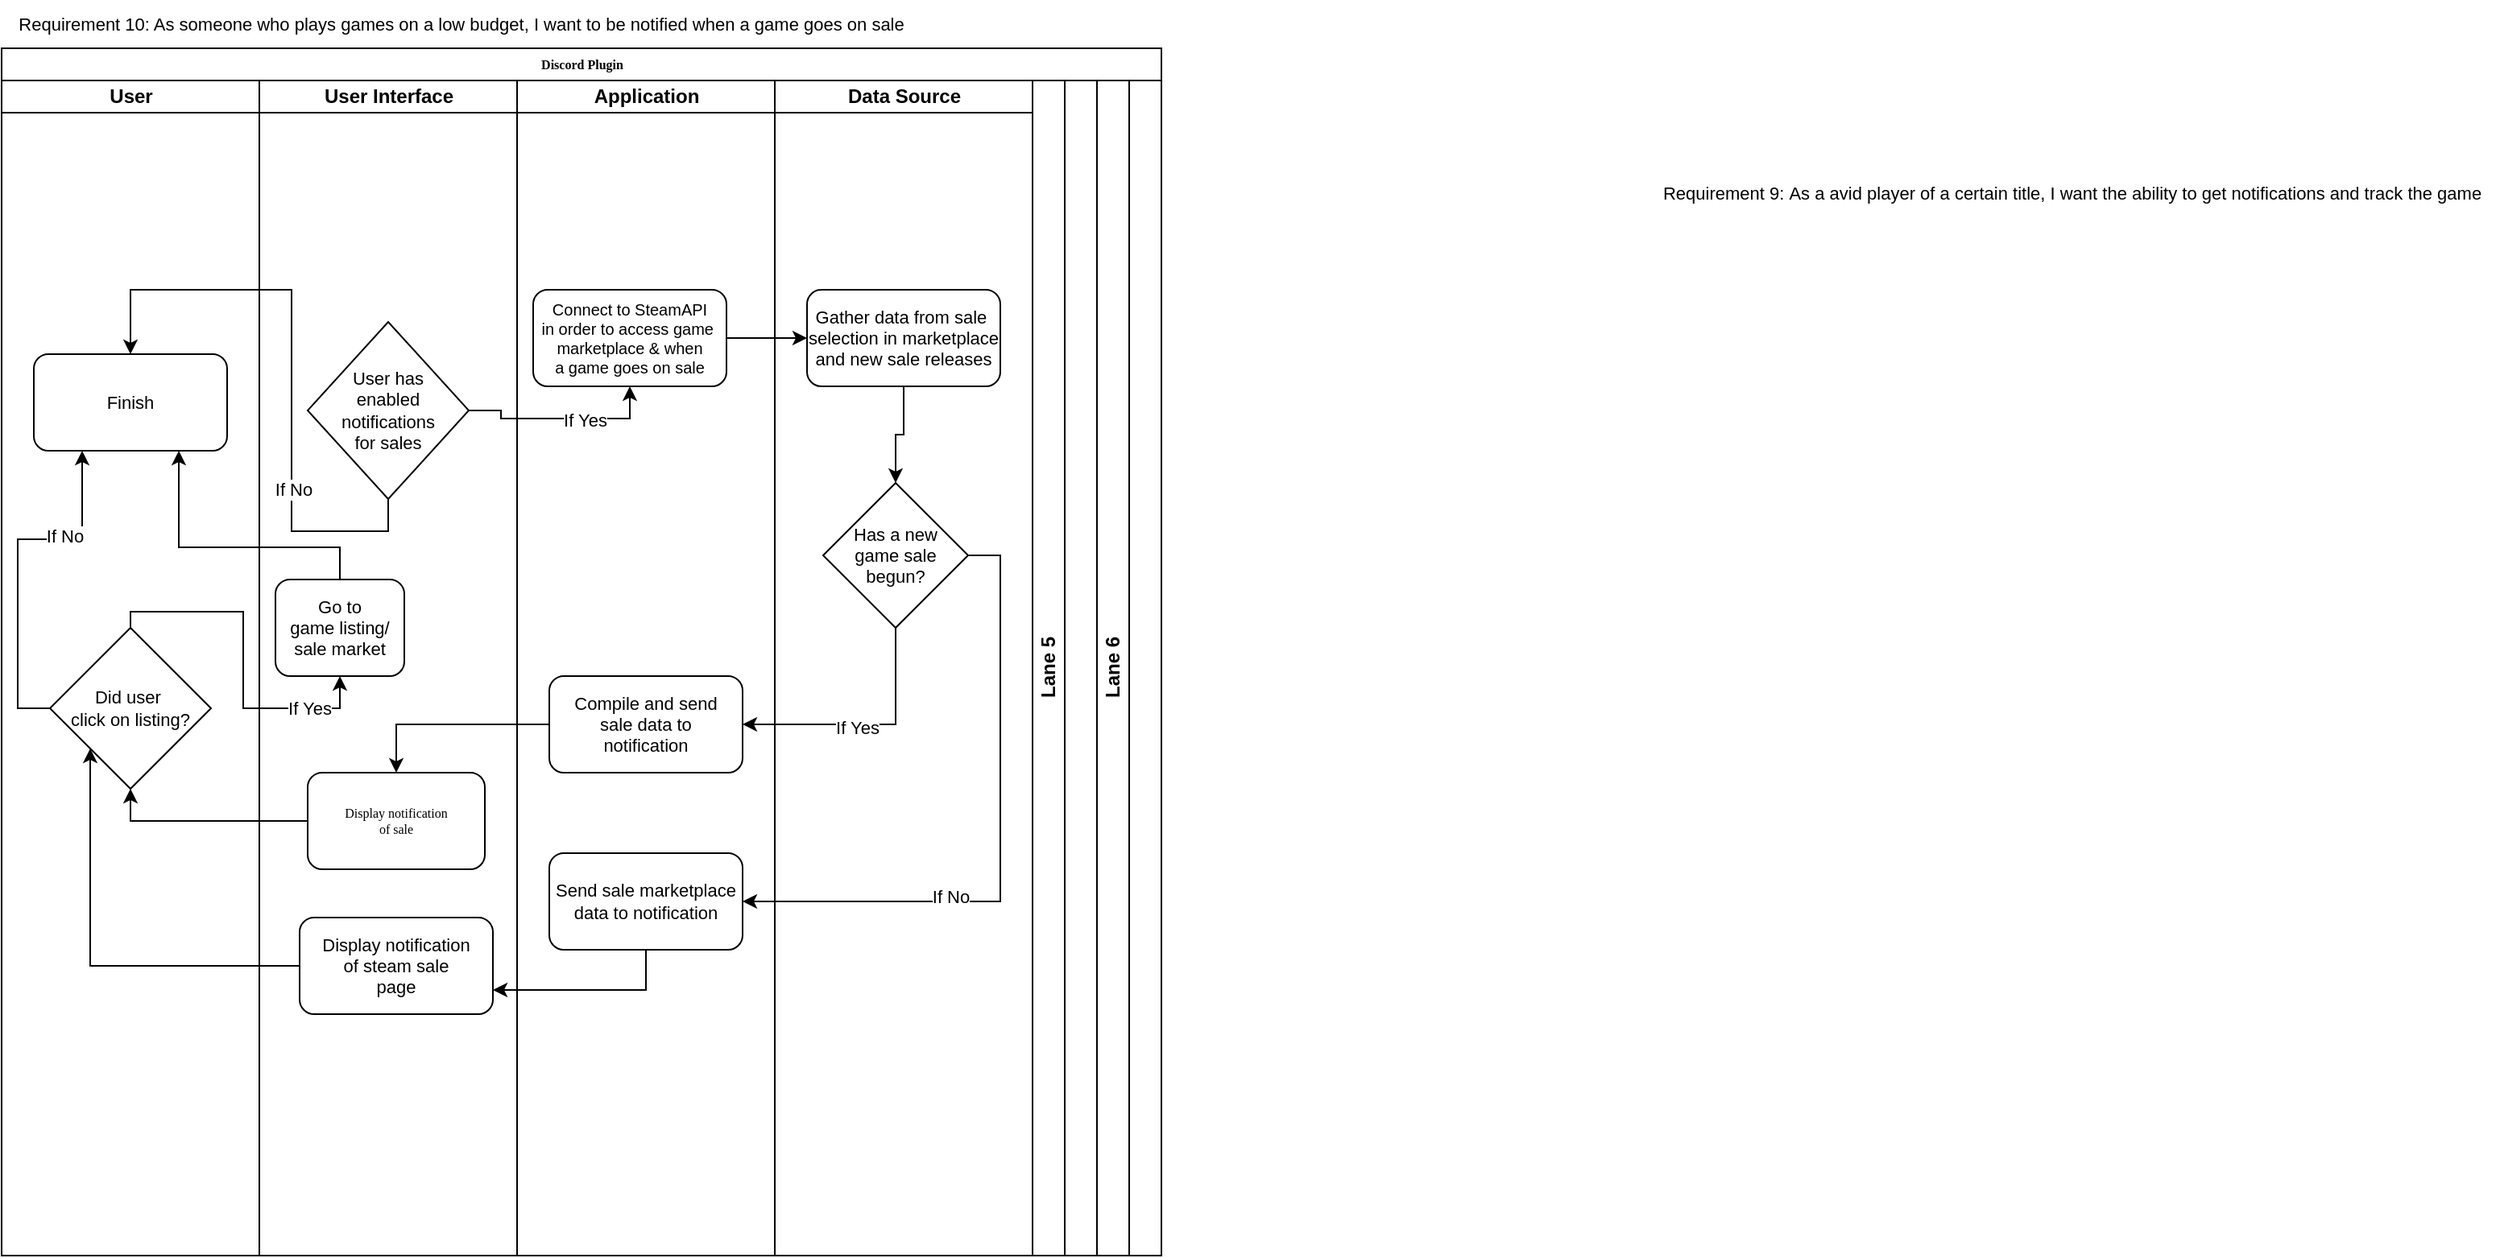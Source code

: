 <mxfile version="20.3.3" type="device"><diagram name="Page-1" id="74e2e168-ea6b-b213-b513-2b3c1d86103e"><mxGraphModel dx="782" dy="1253" grid="1" gridSize="10" guides="1" tooltips="1" connect="1" arrows="1" fold="1" page="1" pageScale="1" pageWidth="1100" pageHeight="850" background="none" math="0" shadow="0"><root><mxCell id="0"/><mxCell id="1" parent="0"/><mxCell id="77e6c97f196da883-1" value="Discord Plugin" style="swimlane;html=1;childLayout=stackLayout;startSize=20;rounded=0;shadow=0;labelBackgroundColor=none;strokeWidth=1;fontFamily=Verdana;fontSize=8;align=center;" parent="1" vertex="1"><mxGeometry x="60" y="-200" width="720" height="750" as="geometry"/></mxCell><mxCell id="77e6c97f196da883-2" value="User" style="swimlane;html=1;startSize=20;" parent="77e6c97f196da883-1" vertex="1"><mxGeometry y="20" width="160" height="730" as="geometry"/></mxCell><mxCell id="CkkBC2FUSXGVAn0B609w-31" value="Finish" style="rounded=1;whiteSpace=wrap;html=1;fontSize=11;" vertex="1" parent="77e6c97f196da883-2"><mxGeometry x="20" y="170" width="120" height="60" as="geometry"/></mxCell><mxCell id="CkkBC2FUSXGVAn0B609w-54" style="edgeStyle=orthogonalEdgeStyle;rounded=0;orthogonalLoop=1;jettySize=auto;html=1;exitX=0;exitY=0.5;exitDx=0;exitDy=0;entryX=0.25;entryY=1;entryDx=0;entryDy=0;fontSize=11;" edge="1" parent="77e6c97f196da883-2" source="CkkBC2FUSXGVAn0B609w-43" target="CkkBC2FUSXGVAn0B609w-31"><mxGeometry relative="1" as="geometry"/></mxCell><mxCell id="CkkBC2FUSXGVAn0B609w-55" value="If No" style="edgeLabel;html=1;align=center;verticalAlign=middle;resizable=0;points=[];fontSize=11;" vertex="1" connectable="0" parent="CkkBC2FUSXGVAn0B609w-54"><mxGeometry x="0.397" y="2" relative="1" as="geometry"><mxPoint as="offset"/></mxGeometry></mxCell><mxCell id="CkkBC2FUSXGVAn0B609w-43" value="Did user&amp;nbsp;&lt;br&gt;click on listing?" style="rhombus;whiteSpace=wrap;html=1;fontSize=11;" vertex="1" parent="77e6c97f196da883-2"><mxGeometry x="30" y="340" width="100" height="100" as="geometry"/></mxCell><mxCell id="77e6c97f196da883-3" value="User Interface" style="swimlane;html=1;startSize=20;" parent="77e6c97f196da883-1" vertex="1"><mxGeometry x="160" y="20" width="160" height="730" as="geometry"/></mxCell><mxCell id="CkkBC2FUSXGVAn0B609w-32" value="User has&lt;br&gt;enabled&lt;br&gt;notifications&lt;br&gt;for sales" style="rhombus;whiteSpace=wrap;html=1;fontSize=11;" vertex="1" parent="77e6c97f196da883-3"><mxGeometry x="30" y="150" width="100" height="110" as="geometry"/></mxCell><mxCell id="77e6c97f196da883-8" value="Display notification&lt;br&gt;of sale" style="rounded=1;whiteSpace=wrap;html=1;shadow=0;labelBackgroundColor=none;strokeWidth=1;fontFamily=Verdana;fontSize=8;align=center;" parent="77e6c97f196da883-3" vertex="1"><mxGeometry x="30" y="430" width="110" height="60" as="geometry"/></mxCell><mxCell id="CkkBC2FUSXGVAn0B609w-48" value="Go to&lt;br&gt;game listing/&lt;br&gt;sale market" style="rounded=1;whiteSpace=wrap;html=1;fontSize=11;" vertex="1" parent="77e6c97f196da883-3"><mxGeometry x="10" y="310" width="80" height="60" as="geometry"/></mxCell><mxCell id="CkkBC2FUSXGVAn0B609w-59" value="Display notification&lt;br&gt;of steam sale&lt;br&gt;page" style="rounded=1;whiteSpace=wrap;html=1;fontSize=11;" vertex="1" parent="77e6c97f196da883-3"><mxGeometry x="25" y="520" width="120" height="60" as="geometry"/></mxCell><mxCell id="77e6c97f196da883-4" value="Application" style="swimlane;html=1;startSize=20;" parent="77e6c97f196da883-1" vertex="1"><mxGeometry x="320" y="20" width="160" height="730" as="geometry"/></mxCell><mxCell id="CkkBC2FUSXGVAn0B609w-10" value="Connect to SteamAPI&lt;br&gt;in order to access game&amp;nbsp;&lt;br&gt;marketplace &amp;amp; when&lt;br&gt;a game goes on sale" style="rounded=1;whiteSpace=wrap;html=1;fontSize=10;" vertex="1" parent="77e6c97f196da883-4"><mxGeometry x="10" y="130" width="120" height="60" as="geometry"/></mxCell><mxCell id="CkkBC2FUSXGVAn0B609w-46" value="Compile and send&lt;br&gt;sale data to&lt;br&gt;notification" style="rounded=1;whiteSpace=wrap;html=1;fontSize=11;" vertex="1" parent="77e6c97f196da883-4"><mxGeometry x="20" y="370" width="120" height="60" as="geometry"/></mxCell><mxCell id="CkkBC2FUSXGVAn0B609w-56" value="Send sale marketplace&lt;br&gt;data to notification" style="rounded=1;whiteSpace=wrap;html=1;fontSize=11;" vertex="1" parent="77e6c97f196da883-4"><mxGeometry x="20" y="480" width="120" height="60" as="geometry"/></mxCell><mxCell id="77e6c97f196da883-5" value="Data Source" style="swimlane;html=1;startSize=20;" parent="77e6c97f196da883-1" vertex="1"><mxGeometry x="480" y="20" width="160" height="730" as="geometry"/></mxCell><mxCell id="CkkBC2FUSXGVAn0B609w-40" style="edgeStyle=orthogonalEdgeStyle;rounded=0;orthogonalLoop=1;jettySize=auto;html=1;exitX=0.5;exitY=1;exitDx=0;exitDy=0;entryX=0.5;entryY=0;entryDx=0;entryDy=0;fontSize=11;" edge="1" parent="77e6c97f196da883-5" source="CkkBC2FUSXGVAn0B609w-37" target="CkkBC2FUSXGVAn0B609w-39"><mxGeometry relative="1" as="geometry"/></mxCell><mxCell id="CkkBC2FUSXGVAn0B609w-37" value="Gather data from sale&amp;nbsp;&lt;br&gt;selection in marketplace&lt;br&gt;and new sale releases" style="rounded=1;whiteSpace=wrap;html=1;fontSize=11;" vertex="1" parent="77e6c97f196da883-5"><mxGeometry x="20" y="130" width="120" height="60" as="geometry"/></mxCell><mxCell id="CkkBC2FUSXGVAn0B609w-39" value="Has a new&lt;br&gt;game sale begun?" style="rhombus;whiteSpace=wrap;html=1;fontSize=11;" vertex="1" parent="77e6c97f196da883-5"><mxGeometry x="30" y="250" width="90" height="90" as="geometry"/></mxCell><mxCell id="77e6c97f196da883-6" value="Lane 5" style="swimlane;html=1;startSize=20;" parent="77e6c97f196da883-1" vertex="1" collapsed="1"><mxGeometry x="640" y="20" width="40" height="730" as="geometry"><mxRectangle x="640" y="20" width="160" height="730" as="alternateBounds"/></mxGeometry></mxCell><mxCell id="77e6c97f196da883-7" value="Lane 6" style="swimlane;html=1;startSize=20;" parent="77e6c97f196da883-1" vertex="1" collapsed="1"><mxGeometry x="680" y="20" width="40" height="730" as="geometry"><mxRectangle x="680" y="20" width="160" height="730" as="alternateBounds"/></mxGeometry></mxCell><mxCell id="CkkBC2FUSXGVAn0B609w-33" style="edgeStyle=orthogonalEdgeStyle;rounded=0;orthogonalLoop=1;jettySize=auto;html=1;exitX=1;exitY=0.5;exitDx=0;exitDy=0;entryX=0.5;entryY=1;entryDx=0;entryDy=0;fontSize=11;" edge="1" parent="77e6c97f196da883-1" source="CkkBC2FUSXGVAn0B609w-32" target="CkkBC2FUSXGVAn0B609w-10"><mxGeometry relative="1" as="geometry"/></mxCell><mxCell id="CkkBC2FUSXGVAn0B609w-34" value="If Yes" style="edgeLabel;html=1;align=center;verticalAlign=middle;resizable=0;points=[];fontSize=11;" vertex="1" connectable="0" parent="CkkBC2FUSXGVAn0B609w-33"><mxGeometry x="0.232" y="-1" relative="1" as="geometry"><mxPoint as="offset"/></mxGeometry></mxCell><mxCell id="CkkBC2FUSXGVAn0B609w-35" style="edgeStyle=orthogonalEdgeStyle;rounded=0;orthogonalLoop=1;jettySize=auto;html=1;exitX=0.5;exitY=1;exitDx=0;exitDy=0;entryX=0.5;entryY=0;entryDx=0;entryDy=0;fontSize=11;" edge="1" parent="77e6c97f196da883-1" source="CkkBC2FUSXGVAn0B609w-32" target="CkkBC2FUSXGVAn0B609w-31"><mxGeometry relative="1" as="geometry"><Array as="points"><mxPoint x="240" y="300"/><mxPoint x="180" y="300"/><mxPoint x="180" y="150"/><mxPoint x="80" y="150"/></Array></mxGeometry></mxCell><mxCell id="CkkBC2FUSXGVAn0B609w-36" value="If No" style="edgeLabel;html=1;align=center;verticalAlign=middle;resizable=0;points=[];fontSize=11;" vertex="1" connectable="0" parent="CkkBC2FUSXGVAn0B609w-35"><mxGeometry x="-0.427" y="-1" relative="1" as="geometry"><mxPoint as="offset"/></mxGeometry></mxCell><mxCell id="CkkBC2FUSXGVAn0B609w-38" style="edgeStyle=orthogonalEdgeStyle;rounded=0;orthogonalLoop=1;jettySize=auto;html=1;exitX=1;exitY=0.5;exitDx=0;exitDy=0;entryX=0;entryY=0.5;entryDx=0;entryDy=0;fontSize=11;" edge="1" parent="77e6c97f196da883-1" source="CkkBC2FUSXGVAn0B609w-10" target="CkkBC2FUSXGVAn0B609w-37"><mxGeometry relative="1" as="geometry"/></mxCell><mxCell id="CkkBC2FUSXGVAn0B609w-44" style="edgeStyle=orthogonalEdgeStyle;rounded=0;orthogonalLoop=1;jettySize=auto;html=1;exitX=0;exitY=0.5;exitDx=0;exitDy=0;entryX=0.5;entryY=1;entryDx=0;entryDy=0;fontSize=11;" edge="1" parent="77e6c97f196da883-1" source="77e6c97f196da883-8" target="CkkBC2FUSXGVAn0B609w-43"><mxGeometry relative="1" as="geometry"/></mxCell><mxCell id="CkkBC2FUSXGVAn0B609w-47" style="edgeStyle=orthogonalEdgeStyle;rounded=0;orthogonalLoop=1;jettySize=auto;html=1;exitX=0;exitY=0.5;exitDx=0;exitDy=0;entryX=0.5;entryY=0;entryDx=0;entryDy=0;fontSize=11;" edge="1" parent="77e6c97f196da883-1" source="CkkBC2FUSXGVAn0B609w-46" target="77e6c97f196da883-8"><mxGeometry relative="1" as="geometry"/></mxCell><mxCell id="CkkBC2FUSXGVAn0B609w-51" style="edgeStyle=orthogonalEdgeStyle;rounded=0;orthogonalLoop=1;jettySize=auto;html=1;exitX=0.5;exitY=1;exitDx=0;exitDy=0;entryX=1;entryY=0.5;entryDx=0;entryDy=0;fontSize=11;" edge="1" parent="77e6c97f196da883-1" source="CkkBC2FUSXGVAn0B609w-39" target="CkkBC2FUSXGVAn0B609w-46"><mxGeometry relative="1" as="geometry"/></mxCell><mxCell id="CkkBC2FUSXGVAn0B609w-52" value="If Yes" style="edgeLabel;html=1;align=center;verticalAlign=middle;resizable=0;points=[];fontSize=11;" vertex="1" connectable="0" parent="CkkBC2FUSXGVAn0B609w-51"><mxGeometry x="0.088" y="2" relative="1" as="geometry"><mxPoint as="offset"/></mxGeometry></mxCell><mxCell id="CkkBC2FUSXGVAn0B609w-49" style="edgeStyle=orthogonalEdgeStyle;rounded=0;orthogonalLoop=1;jettySize=auto;html=1;exitX=0.5;exitY=0;exitDx=0;exitDy=0;entryX=0.5;entryY=1;entryDx=0;entryDy=0;fontSize=11;" edge="1" parent="77e6c97f196da883-1" source="CkkBC2FUSXGVAn0B609w-43" target="CkkBC2FUSXGVAn0B609w-48"><mxGeometry relative="1" as="geometry"><Array as="points"><mxPoint x="80" y="350"/><mxPoint x="150" y="350"/><mxPoint x="150" y="410"/><mxPoint x="210" y="410"/></Array></mxGeometry></mxCell><mxCell id="CkkBC2FUSXGVAn0B609w-53" value="If Yes" style="edgeLabel;html=1;align=center;verticalAlign=middle;resizable=0;points=[];fontSize=11;" vertex="1" connectable="0" parent="CkkBC2FUSXGVAn0B609w-49"><mxGeometry x="0.642" relative="1" as="geometry"><mxPoint as="offset"/></mxGeometry></mxCell><mxCell id="CkkBC2FUSXGVAn0B609w-50" style="edgeStyle=orthogonalEdgeStyle;rounded=0;orthogonalLoop=1;jettySize=auto;html=1;exitX=0.5;exitY=0;exitDx=0;exitDy=0;entryX=0.75;entryY=1;entryDx=0;entryDy=0;fontSize=11;" edge="1" parent="77e6c97f196da883-1" source="CkkBC2FUSXGVAn0B609w-48" target="CkkBC2FUSXGVAn0B609w-31"><mxGeometry relative="1" as="geometry"><Array as="points"><mxPoint x="210" y="310"/><mxPoint x="110" y="310"/></Array></mxGeometry></mxCell><mxCell id="CkkBC2FUSXGVAn0B609w-57" style="edgeStyle=orthogonalEdgeStyle;rounded=0;orthogonalLoop=1;jettySize=auto;html=1;exitX=1;exitY=0.5;exitDx=0;exitDy=0;entryX=1;entryY=0.5;entryDx=0;entryDy=0;fontSize=11;" edge="1" parent="77e6c97f196da883-1" source="CkkBC2FUSXGVAn0B609w-39" target="CkkBC2FUSXGVAn0B609w-56"><mxGeometry relative="1" as="geometry"/></mxCell><mxCell id="CkkBC2FUSXGVAn0B609w-58" value="If No" style="edgeLabel;html=1;align=center;verticalAlign=middle;resizable=0;points=[];fontSize=11;" vertex="1" connectable="0" parent="CkkBC2FUSXGVAn0B609w-57"><mxGeometry x="0.348" y="-3" relative="1" as="geometry"><mxPoint as="offset"/></mxGeometry></mxCell><mxCell id="CkkBC2FUSXGVAn0B609w-60" style="edgeStyle=orthogonalEdgeStyle;rounded=0;orthogonalLoop=1;jettySize=auto;html=1;exitX=0.5;exitY=1;exitDx=0;exitDy=0;entryX=1;entryY=0.75;entryDx=0;entryDy=0;fontSize=11;" edge="1" parent="77e6c97f196da883-1" source="CkkBC2FUSXGVAn0B609w-56" target="CkkBC2FUSXGVAn0B609w-59"><mxGeometry relative="1" as="geometry"/></mxCell><mxCell id="CkkBC2FUSXGVAn0B609w-61" style="edgeStyle=orthogonalEdgeStyle;rounded=0;orthogonalLoop=1;jettySize=auto;html=1;exitX=0;exitY=0.5;exitDx=0;exitDy=0;entryX=0;entryY=1;entryDx=0;entryDy=0;fontSize=11;" edge="1" parent="77e6c97f196da883-1" source="CkkBC2FUSXGVAn0B609w-59" target="CkkBC2FUSXGVAn0B609w-43"><mxGeometry relative="1" as="geometry"/></mxCell><mxCell id="CkkBC2FUSXGVAn0B609w-29" value="&lt;font style=&quot;font-size: 11px;&quot;&gt;Requirement 9:&amp;nbsp;&lt;span id=&quot;docs-internal-guid-d0662680-7fff-20e0-796d-48a5a216fe5a&quot;&gt;&lt;span style=&quot;font-family: Arial; background-color: transparent; font-variant-numeric: normal; font-variant-east-asian: normal; vertical-align: baseline;&quot;&gt;As a avid player of a certain title, I want the ability to get notifications and track the game&lt;/span&gt;&lt;/span&gt;&lt;/font&gt;" style="text;html=1;align=center;verticalAlign=middle;resizable=0;points=[];autosize=1;strokeColor=none;fillColor=none;fontSize=10;" vertex="1" parent="1"><mxGeometry x="1080" y="-125" width="530" height="30" as="geometry"/></mxCell><mxCell id="CkkBC2FUSXGVAn0B609w-30" value="Requirement 10: As someone who plays games on a low budget, I want to be notified when a game goes on sale" style="text;html=1;align=center;verticalAlign=middle;resizable=0;points=[];autosize=1;strokeColor=none;fillColor=none;fontSize=11;" vertex="1" parent="1"><mxGeometry x="60" y="-230" width="570" height="30" as="geometry"/></mxCell><mxCell id="CkkBC2FUSXGVAn0B609w-41" style="edgeStyle=orthogonalEdgeStyle;rounded=0;orthogonalLoop=1;jettySize=auto;html=1;exitX=0.5;exitY=1;exitDx=0;exitDy=0;fontSize=11;" edge="1" parent="1" source="CkkBC2FUSXGVAn0B609w-32"><mxGeometry relative="1" as="geometry"><mxPoint x="300" y="80" as="targetPoint"/></mxGeometry></mxCell></root></mxGraphModel></diagram></mxfile>